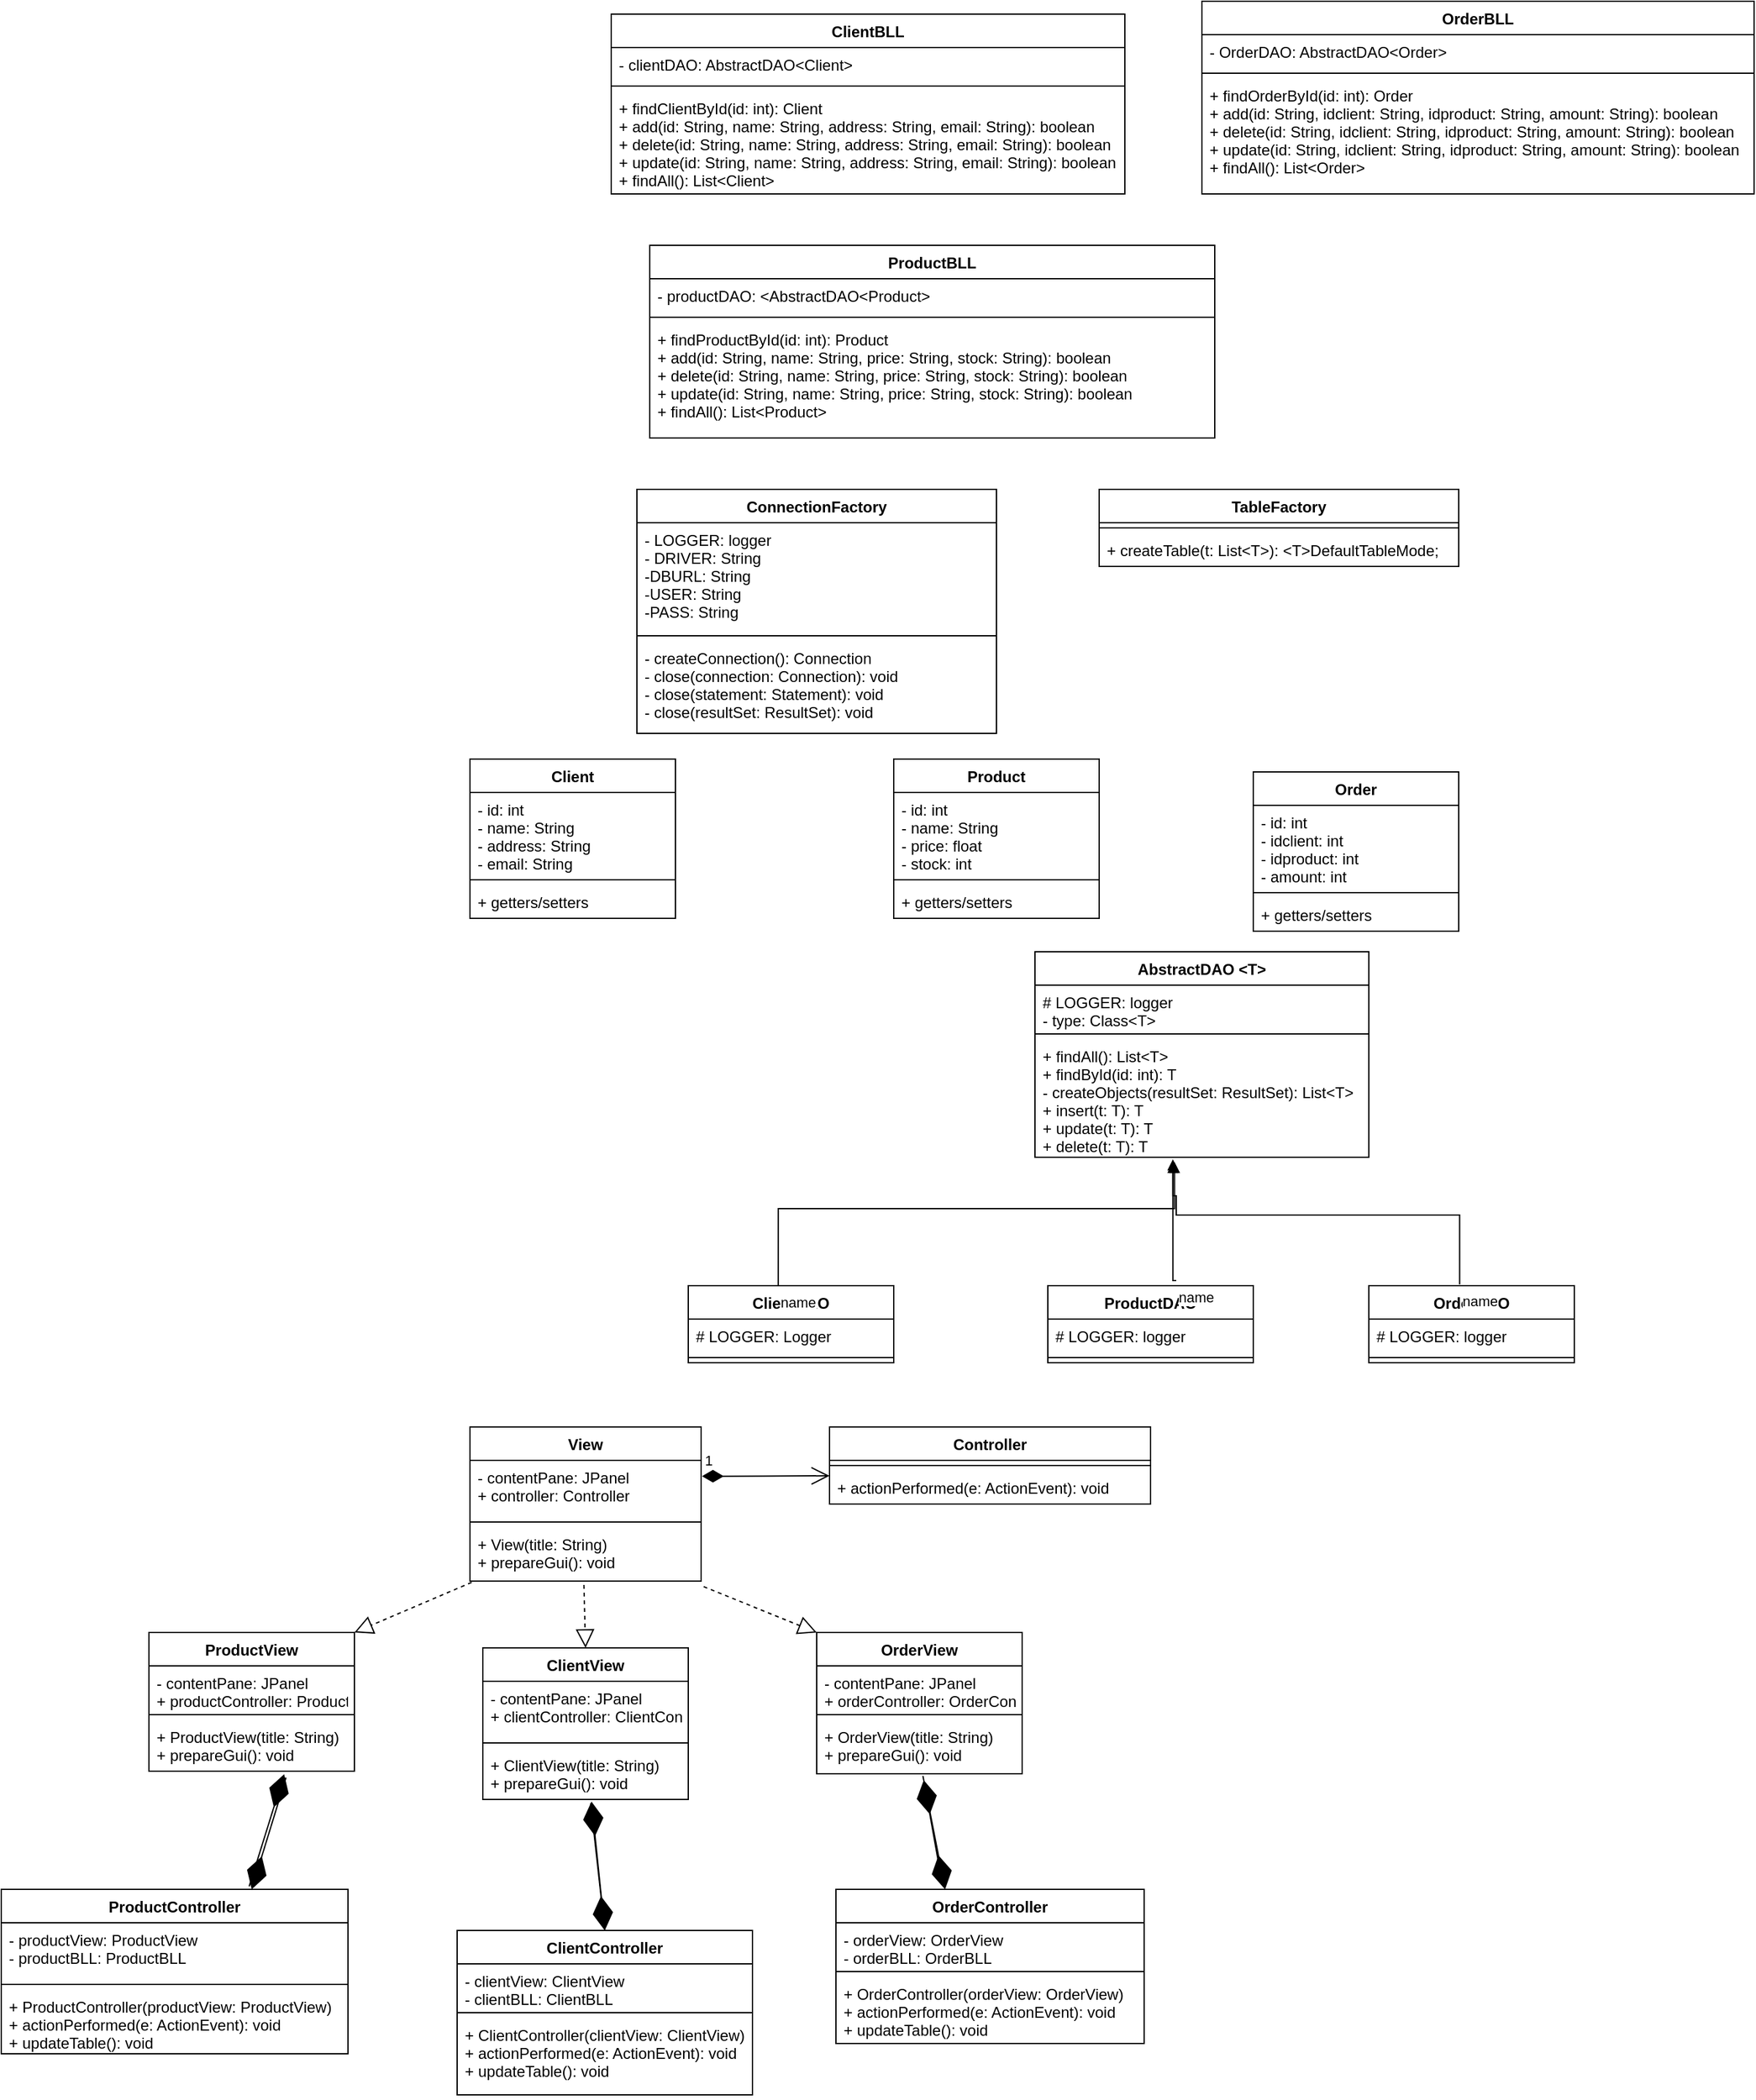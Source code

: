 <mxfile version="17.4.0" type="gitlab">
  <diagram id="P_v2lEunYsfqhP2wtpaC" name="Page-1">
    <mxGraphModel dx="1632" dy="411" grid="1" gridSize="10" guides="1" tooltips="1" connect="1" arrows="1" fold="1" page="1" pageScale="1" pageWidth="850" pageHeight="1100" math="0" shadow="0">
      <root>
        <mxCell id="0" />
        <mxCell id="1" parent="0" />
        <mxCell id="aV6zrsSSjs-TkLNRd9kL-1" value="ConnectionFactory" style="swimlane;fontStyle=1;align=center;verticalAlign=top;childLayout=stackLayout;horizontal=1;startSize=26;horizontalStack=0;resizeParent=1;resizeParentMax=0;resizeLast=0;collapsible=1;marginBottom=0;" vertex="1" parent="1">
          <mxGeometry x="70" y="400" width="280" height="190" as="geometry" />
        </mxCell>
        <mxCell id="aV6zrsSSjs-TkLNRd9kL-2" value="- LOGGER: logger&#xa;- DRIVER: String&#xa;-DBURL: String&#xa;-USER: String&#xa;-PASS: String" style="text;strokeColor=none;fillColor=none;align=left;verticalAlign=top;spacingLeft=4;spacingRight=4;overflow=hidden;rotatable=0;points=[[0,0.5],[1,0.5]];portConstraint=eastwest;" vertex="1" parent="aV6zrsSSjs-TkLNRd9kL-1">
          <mxGeometry y="26" width="280" height="84" as="geometry" />
        </mxCell>
        <mxCell id="aV6zrsSSjs-TkLNRd9kL-3" value="" style="line;strokeWidth=1;fillColor=none;align=left;verticalAlign=middle;spacingTop=-1;spacingLeft=3;spacingRight=3;rotatable=0;labelPosition=right;points=[];portConstraint=eastwest;" vertex="1" parent="aV6zrsSSjs-TkLNRd9kL-1">
          <mxGeometry y="110" width="280" height="8" as="geometry" />
        </mxCell>
        <mxCell id="aV6zrsSSjs-TkLNRd9kL-4" value="- createConnection(): Connection&#xa;- close(connection: Connection): void&#xa;- close(statement: Statement): void&#xa;- close(resultSet: ResultSet): void" style="text;strokeColor=none;fillColor=none;align=left;verticalAlign=top;spacingLeft=4;spacingRight=4;overflow=hidden;rotatable=0;points=[[0,0.5],[1,0.5]];portConstraint=eastwest;" vertex="1" parent="aV6zrsSSjs-TkLNRd9kL-1">
          <mxGeometry y="118" width="280" height="72" as="geometry" />
        </mxCell>
        <mxCell id="aV6zrsSSjs-TkLNRd9kL-5" value="TableFactory" style="swimlane;fontStyle=1;align=center;verticalAlign=top;childLayout=stackLayout;horizontal=1;startSize=26;horizontalStack=0;resizeParent=1;resizeParentMax=0;resizeLast=0;collapsible=1;marginBottom=0;" vertex="1" parent="1">
          <mxGeometry x="430" y="400" width="280" height="60" as="geometry" />
        </mxCell>
        <mxCell id="aV6zrsSSjs-TkLNRd9kL-7" value="" style="line;strokeWidth=1;fillColor=none;align=left;verticalAlign=middle;spacingTop=-1;spacingLeft=3;spacingRight=3;rotatable=0;labelPosition=right;points=[];portConstraint=eastwest;" vertex="1" parent="aV6zrsSSjs-TkLNRd9kL-5">
          <mxGeometry y="26" width="280" height="8" as="geometry" />
        </mxCell>
        <mxCell id="aV6zrsSSjs-TkLNRd9kL-8" value="+ createTable(t: List&lt;T&gt;): &lt;T&gt;DefaultTableMode;" style="text;strokeColor=none;fillColor=none;align=left;verticalAlign=top;spacingLeft=4;spacingRight=4;overflow=hidden;rotatable=0;points=[[0,0.5],[1,0.5]];portConstraint=eastwest;" vertex="1" parent="aV6zrsSSjs-TkLNRd9kL-5">
          <mxGeometry y="34" width="280" height="26" as="geometry" />
        </mxCell>
        <mxCell id="aV6zrsSSjs-TkLNRd9kL-9" value="Order" style="swimlane;fontStyle=1;align=center;verticalAlign=top;childLayout=stackLayout;horizontal=1;startSize=26;horizontalStack=0;resizeParent=1;resizeParentMax=0;resizeLast=0;collapsible=1;marginBottom=0;" vertex="1" parent="1">
          <mxGeometry x="550" y="620" width="160" height="124" as="geometry" />
        </mxCell>
        <mxCell id="aV6zrsSSjs-TkLNRd9kL-10" value="- id: int&#xa;- idclient: int&#xa;- idproduct: int&#xa;- amount: int" style="text;strokeColor=none;fillColor=none;align=left;verticalAlign=top;spacingLeft=4;spacingRight=4;overflow=hidden;rotatable=0;points=[[0,0.5],[1,0.5]];portConstraint=eastwest;" vertex="1" parent="aV6zrsSSjs-TkLNRd9kL-9">
          <mxGeometry y="26" width="160" height="64" as="geometry" />
        </mxCell>
        <mxCell id="aV6zrsSSjs-TkLNRd9kL-11" value="" style="line;strokeWidth=1;fillColor=none;align=left;verticalAlign=middle;spacingTop=-1;spacingLeft=3;spacingRight=3;rotatable=0;labelPosition=right;points=[];portConstraint=eastwest;" vertex="1" parent="aV6zrsSSjs-TkLNRd9kL-9">
          <mxGeometry y="90" width="160" height="8" as="geometry" />
        </mxCell>
        <mxCell id="aV6zrsSSjs-TkLNRd9kL-12" value="+ getters/setters" style="text;strokeColor=none;fillColor=none;align=left;verticalAlign=top;spacingLeft=4;spacingRight=4;overflow=hidden;rotatable=0;points=[[0,0.5],[1,0.5]];portConstraint=eastwest;" vertex="1" parent="aV6zrsSSjs-TkLNRd9kL-9">
          <mxGeometry y="98" width="160" height="26" as="geometry" />
        </mxCell>
        <mxCell id="aV6zrsSSjs-TkLNRd9kL-13" value="Product" style="swimlane;fontStyle=1;align=center;verticalAlign=top;childLayout=stackLayout;horizontal=1;startSize=26;horizontalStack=0;resizeParent=1;resizeParentMax=0;resizeLast=0;collapsible=1;marginBottom=0;" vertex="1" parent="1">
          <mxGeometry x="270" y="610" width="160" height="124" as="geometry" />
        </mxCell>
        <mxCell id="aV6zrsSSjs-TkLNRd9kL-14" value="- id: int&#xa;- name: String&#xa;- price: float&#xa;- stock: int" style="text;strokeColor=none;fillColor=none;align=left;verticalAlign=top;spacingLeft=4;spacingRight=4;overflow=hidden;rotatable=0;points=[[0,0.5],[1,0.5]];portConstraint=eastwest;" vertex="1" parent="aV6zrsSSjs-TkLNRd9kL-13">
          <mxGeometry y="26" width="160" height="64" as="geometry" />
        </mxCell>
        <mxCell id="aV6zrsSSjs-TkLNRd9kL-15" value="" style="line;strokeWidth=1;fillColor=none;align=left;verticalAlign=middle;spacingTop=-1;spacingLeft=3;spacingRight=3;rotatable=0;labelPosition=right;points=[];portConstraint=eastwest;" vertex="1" parent="aV6zrsSSjs-TkLNRd9kL-13">
          <mxGeometry y="90" width="160" height="8" as="geometry" />
        </mxCell>
        <mxCell id="aV6zrsSSjs-TkLNRd9kL-16" value="+ getters/setters" style="text;strokeColor=none;fillColor=none;align=left;verticalAlign=top;spacingLeft=4;spacingRight=4;overflow=hidden;rotatable=0;points=[[0,0.5],[1,0.5]];portConstraint=eastwest;" vertex="1" parent="aV6zrsSSjs-TkLNRd9kL-13">
          <mxGeometry y="98" width="160" height="26" as="geometry" />
        </mxCell>
        <mxCell id="aV6zrsSSjs-TkLNRd9kL-17" value="Client" style="swimlane;fontStyle=1;align=center;verticalAlign=top;childLayout=stackLayout;horizontal=1;startSize=26;horizontalStack=0;resizeParent=1;resizeParentMax=0;resizeLast=0;collapsible=1;marginBottom=0;" vertex="1" parent="1">
          <mxGeometry x="-60" y="610" width="160" height="124" as="geometry" />
        </mxCell>
        <mxCell id="aV6zrsSSjs-TkLNRd9kL-18" value="- id: int&#xa;- name: String&#xa;- address: String&#xa;- email: String" style="text;strokeColor=none;fillColor=none;align=left;verticalAlign=top;spacingLeft=4;spacingRight=4;overflow=hidden;rotatable=0;points=[[0,0.5],[1,0.5]];portConstraint=eastwest;" vertex="1" parent="aV6zrsSSjs-TkLNRd9kL-17">
          <mxGeometry y="26" width="160" height="64" as="geometry" />
        </mxCell>
        <mxCell id="aV6zrsSSjs-TkLNRd9kL-19" value="" style="line;strokeWidth=1;fillColor=none;align=left;verticalAlign=middle;spacingTop=-1;spacingLeft=3;spacingRight=3;rotatable=0;labelPosition=right;points=[];portConstraint=eastwest;" vertex="1" parent="aV6zrsSSjs-TkLNRd9kL-17">
          <mxGeometry y="90" width="160" height="8" as="geometry" />
        </mxCell>
        <mxCell id="aV6zrsSSjs-TkLNRd9kL-20" value="+ getters/setters" style="text;strokeColor=none;fillColor=none;align=left;verticalAlign=top;spacingLeft=4;spacingRight=4;overflow=hidden;rotatable=0;points=[[0,0.5],[1,0.5]];portConstraint=eastwest;" vertex="1" parent="aV6zrsSSjs-TkLNRd9kL-17">
          <mxGeometry y="98" width="160" height="26" as="geometry" />
        </mxCell>
        <mxCell id="aV6zrsSSjs-TkLNRd9kL-21" value="OrderBLL" style="swimlane;fontStyle=1;align=center;verticalAlign=top;childLayout=stackLayout;horizontal=1;startSize=26;horizontalStack=0;resizeParent=1;resizeParentMax=0;resizeLast=0;collapsible=1;marginBottom=0;" vertex="1" parent="1">
          <mxGeometry x="510" y="20" width="430" height="150" as="geometry" />
        </mxCell>
        <mxCell id="aV6zrsSSjs-TkLNRd9kL-22" value="- OrderDAO: AbstractDAO&lt;Order&gt;" style="text;strokeColor=none;fillColor=none;align=left;verticalAlign=top;spacingLeft=4;spacingRight=4;overflow=hidden;rotatable=0;points=[[0,0.5],[1,0.5]];portConstraint=eastwest;" vertex="1" parent="aV6zrsSSjs-TkLNRd9kL-21">
          <mxGeometry y="26" width="430" height="26" as="geometry" />
        </mxCell>
        <mxCell id="aV6zrsSSjs-TkLNRd9kL-23" value="" style="line;strokeWidth=1;fillColor=none;align=left;verticalAlign=middle;spacingTop=-1;spacingLeft=3;spacingRight=3;rotatable=0;labelPosition=right;points=[];portConstraint=eastwest;" vertex="1" parent="aV6zrsSSjs-TkLNRd9kL-21">
          <mxGeometry y="52" width="430" height="8" as="geometry" />
        </mxCell>
        <mxCell id="aV6zrsSSjs-TkLNRd9kL-24" value="+ findOrderById(id: int): Order&#xa;+ add(id: String, idclient: String, idproduct: String, amount: String): boolean&#xa;+ delete(id: String, idclient: String, idproduct: String, amount: String): boolean&#xa;+ update(id: String, idclient: String, idproduct: String, amount: String): boolean&#xa;+ findAll(): List&lt;Order&gt;" style="text;strokeColor=none;fillColor=none;align=left;verticalAlign=top;spacingLeft=4;spacingRight=4;overflow=hidden;rotatable=0;points=[[0,0.5],[1,0.5]];portConstraint=eastwest;" vertex="1" parent="aV6zrsSSjs-TkLNRd9kL-21">
          <mxGeometry y="60" width="430" height="90" as="geometry" />
        </mxCell>
        <mxCell id="aV6zrsSSjs-TkLNRd9kL-25" value="ProductBLL" style="swimlane;fontStyle=1;align=center;verticalAlign=top;childLayout=stackLayout;horizontal=1;startSize=26;horizontalStack=0;resizeParent=1;resizeParentMax=0;resizeLast=0;collapsible=1;marginBottom=0;" vertex="1" parent="1">
          <mxGeometry x="80" y="210" width="440" height="150" as="geometry" />
        </mxCell>
        <mxCell id="aV6zrsSSjs-TkLNRd9kL-26" value="- productDAO: &lt;AbstractDAO&lt;Product&gt;" style="text;strokeColor=none;fillColor=none;align=left;verticalAlign=top;spacingLeft=4;spacingRight=4;overflow=hidden;rotatable=0;points=[[0,0.5],[1,0.5]];portConstraint=eastwest;" vertex="1" parent="aV6zrsSSjs-TkLNRd9kL-25">
          <mxGeometry y="26" width="440" height="26" as="geometry" />
        </mxCell>
        <mxCell id="aV6zrsSSjs-TkLNRd9kL-27" value="" style="line;strokeWidth=1;fillColor=none;align=left;verticalAlign=middle;spacingTop=-1;spacingLeft=3;spacingRight=3;rotatable=0;labelPosition=right;points=[];portConstraint=eastwest;" vertex="1" parent="aV6zrsSSjs-TkLNRd9kL-25">
          <mxGeometry y="52" width="440" height="8" as="geometry" />
        </mxCell>
        <mxCell id="aV6zrsSSjs-TkLNRd9kL-28" value="+ findProductById(id: int): Product&#xa;+ add(id: String, name: String, price: String, stock: String): boolean&#xa;+ delete(id: String, name: String, price: String, stock: String): boolean&#xa;+ update(id: String, name: String, price: String, stock: String): boolean&#xa;+ findAll(): List&lt;Product&gt;" style="text;strokeColor=none;fillColor=none;align=left;verticalAlign=top;spacingLeft=4;spacingRight=4;overflow=hidden;rotatable=0;points=[[0,0.5],[1,0.5]];portConstraint=eastwest;" vertex="1" parent="aV6zrsSSjs-TkLNRd9kL-25">
          <mxGeometry y="60" width="440" height="90" as="geometry" />
        </mxCell>
        <mxCell id="aV6zrsSSjs-TkLNRd9kL-29" value="ClientBLL" style="swimlane;fontStyle=1;align=center;verticalAlign=top;childLayout=stackLayout;horizontal=1;startSize=26;horizontalStack=0;resizeParent=1;resizeParentMax=0;resizeLast=0;collapsible=1;marginBottom=0;" vertex="1" parent="1">
          <mxGeometry x="50" y="30" width="400" height="140" as="geometry" />
        </mxCell>
        <mxCell id="aV6zrsSSjs-TkLNRd9kL-30" value="- clientDAO: AbstractDAO&lt;Client&gt;" style="text;strokeColor=none;fillColor=none;align=left;verticalAlign=top;spacingLeft=4;spacingRight=4;overflow=hidden;rotatable=0;points=[[0,0.5],[1,0.5]];portConstraint=eastwest;" vertex="1" parent="aV6zrsSSjs-TkLNRd9kL-29">
          <mxGeometry y="26" width="400" height="26" as="geometry" />
        </mxCell>
        <mxCell id="aV6zrsSSjs-TkLNRd9kL-31" value="" style="line;strokeWidth=1;fillColor=none;align=left;verticalAlign=middle;spacingTop=-1;spacingLeft=3;spacingRight=3;rotatable=0;labelPosition=right;points=[];portConstraint=eastwest;" vertex="1" parent="aV6zrsSSjs-TkLNRd9kL-29">
          <mxGeometry y="52" width="400" height="8" as="geometry" />
        </mxCell>
        <mxCell id="aV6zrsSSjs-TkLNRd9kL-32" value="+ findClientById(id: int): Client&#xa;+ add(id: String, name: String, address: String, email: String): boolean&#xa;+ delete(id: String, name: String, address: String, email: String): boolean&#xa;+ update(id: String, name: String, address: String, email: String): boolean&#xa;+ findAll(): List&lt;Client&gt;" style="text;strokeColor=none;fillColor=none;align=left;verticalAlign=top;spacingLeft=4;spacingRight=4;overflow=hidden;rotatable=0;points=[[0,0.5],[1,0.5]];portConstraint=eastwest;" vertex="1" parent="aV6zrsSSjs-TkLNRd9kL-29">
          <mxGeometry y="60" width="400" height="80" as="geometry" />
        </mxCell>
        <mxCell id="aV6zrsSSjs-TkLNRd9kL-34" value="AbstractDAO &lt;T&gt;" style="swimlane;fontStyle=1;align=center;verticalAlign=top;childLayout=stackLayout;horizontal=1;startSize=26;horizontalStack=0;resizeParent=1;resizeParentMax=0;resizeLast=0;collapsible=1;marginBottom=0;" vertex="1" parent="1">
          <mxGeometry x="380" y="760" width="260" height="160" as="geometry" />
        </mxCell>
        <mxCell id="aV6zrsSSjs-TkLNRd9kL-35" value="# LOGGER: logger&#xa;- type: Class&lt;T&gt;" style="text;strokeColor=none;fillColor=none;align=left;verticalAlign=top;spacingLeft=4;spacingRight=4;overflow=hidden;rotatable=0;points=[[0,0.5],[1,0.5]];portConstraint=eastwest;" vertex="1" parent="aV6zrsSSjs-TkLNRd9kL-34">
          <mxGeometry y="26" width="260" height="34" as="geometry" />
        </mxCell>
        <mxCell id="aV6zrsSSjs-TkLNRd9kL-36" value="" style="line;strokeWidth=1;fillColor=none;align=left;verticalAlign=middle;spacingTop=-1;spacingLeft=3;spacingRight=3;rotatable=0;labelPosition=right;points=[];portConstraint=eastwest;" vertex="1" parent="aV6zrsSSjs-TkLNRd9kL-34">
          <mxGeometry y="60" width="260" height="8" as="geometry" />
        </mxCell>
        <mxCell id="aV6zrsSSjs-TkLNRd9kL-37" value="+ findAll(): List&lt;T&gt;&#xa;+ findById(id: int): T&#xa;- createObjects(resultSet: ResultSet): List&lt;T&gt;&#xa;+ insert(t: T): T&#xa;+ update(t: T): T&#xa;+ delete(t: T): T" style="text;strokeColor=none;fillColor=none;align=left;verticalAlign=top;spacingLeft=4;spacingRight=4;overflow=hidden;rotatable=0;points=[[0,0.5],[1,0.5]];portConstraint=eastwest;" vertex="1" parent="aV6zrsSSjs-TkLNRd9kL-34">
          <mxGeometry y="68" width="260" height="92" as="geometry" />
        </mxCell>
        <mxCell id="aV6zrsSSjs-TkLNRd9kL-38" value="ClientDAO" style="swimlane;fontStyle=1;align=center;verticalAlign=top;childLayout=stackLayout;horizontal=1;startSize=26;horizontalStack=0;resizeParent=1;resizeParentMax=0;resizeLast=0;collapsible=1;marginBottom=0;" vertex="1" parent="1">
          <mxGeometry x="110" y="1020" width="160" height="60" as="geometry" />
        </mxCell>
        <mxCell id="aV6zrsSSjs-TkLNRd9kL-39" value="# LOGGER: Logger" style="text;strokeColor=none;fillColor=none;align=left;verticalAlign=top;spacingLeft=4;spacingRight=4;overflow=hidden;rotatable=0;points=[[0,0.5],[1,0.5]];portConstraint=eastwest;" vertex="1" parent="aV6zrsSSjs-TkLNRd9kL-38">
          <mxGeometry y="26" width="160" height="26" as="geometry" />
        </mxCell>
        <mxCell id="aV6zrsSSjs-TkLNRd9kL-40" value="" style="line;strokeWidth=1;fillColor=none;align=left;verticalAlign=middle;spacingTop=-1;spacingLeft=3;spacingRight=3;rotatable=0;labelPosition=right;points=[];portConstraint=eastwest;" vertex="1" parent="aV6zrsSSjs-TkLNRd9kL-38">
          <mxGeometry y="52" width="160" height="8" as="geometry" />
        </mxCell>
        <mxCell id="aV6zrsSSjs-TkLNRd9kL-42" value="ProductDAO" style="swimlane;fontStyle=1;align=center;verticalAlign=top;childLayout=stackLayout;horizontal=1;startSize=26;horizontalStack=0;resizeParent=1;resizeParentMax=0;resizeLast=0;collapsible=1;marginBottom=0;" vertex="1" parent="1">
          <mxGeometry x="390" y="1020" width="160" height="60" as="geometry" />
        </mxCell>
        <mxCell id="aV6zrsSSjs-TkLNRd9kL-43" value="# LOGGER: logger" style="text;strokeColor=none;fillColor=none;align=left;verticalAlign=top;spacingLeft=4;spacingRight=4;overflow=hidden;rotatable=0;points=[[0,0.5],[1,0.5]];portConstraint=eastwest;" vertex="1" parent="aV6zrsSSjs-TkLNRd9kL-42">
          <mxGeometry y="26" width="160" height="26" as="geometry" />
        </mxCell>
        <mxCell id="aV6zrsSSjs-TkLNRd9kL-44" value="" style="line;strokeWidth=1;fillColor=none;align=left;verticalAlign=middle;spacingTop=-1;spacingLeft=3;spacingRight=3;rotatable=0;labelPosition=right;points=[];portConstraint=eastwest;" vertex="1" parent="aV6zrsSSjs-TkLNRd9kL-42">
          <mxGeometry y="52" width="160" height="8" as="geometry" />
        </mxCell>
        <mxCell id="aV6zrsSSjs-TkLNRd9kL-46" value="OrderDAO" style="swimlane;fontStyle=1;align=center;verticalAlign=top;childLayout=stackLayout;horizontal=1;startSize=26;horizontalStack=0;resizeParent=1;resizeParentMax=0;resizeLast=0;collapsible=1;marginBottom=0;" vertex="1" parent="1">
          <mxGeometry x="640" y="1020" width="160" height="60" as="geometry" />
        </mxCell>
        <mxCell id="aV6zrsSSjs-TkLNRd9kL-47" value="# LOGGER: logger" style="text;strokeColor=none;fillColor=none;align=left;verticalAlign=top;spacingLeft=4;spacingRight=4;overflow=hidden;rotatable=0;points=[[0,0.5],[1,0.5]];portConstraint=eastwest;" vertex="1" parent="aV6zrsSSjs-TkLNRd9kL-46">
          <mxGeometry y="26" width="160" height="26" as="geometry" />
        </mxCell>
        <mxCell id="aV6zrsSSjs-TkLNRd9kL-48" value="" style="line;strokeWidth=1;fillColor=none;align=left;verticalAlign=middle;spacingTop=-1;spacingLeft=3;spacingRight=3;rotatable=0;labelPosition=right;points=[];portConstraint=eastwest;" vertex="1" parent="aV6zrsSSjs-TkLNRd9kL-46">
          <mxGeometry y="52" width="160" height="8" as="geometry" />
        </mxCell>
        <mxCell id="aV6zrsSSjs-TkLNRd9kL-50" value="ProductView" style="swimlane;fontStyle=1;align=center;verticalAlign=top;childLayout=stackLayout;horizontal=1;startSize=26;horizontalStack=0;resizeParent=1;resizeParentMax=0;resizeLast=0;collapsible=1;marginBottom=0;" vertex="1" parent="1">
          <mxGeometry x="-310" y="1290" width="160" height="108" as="geometry" />
        </mxCell>
        <mxCell id="aV6zrsSSjs-TkLNRd9kL-51" value="- contentPane: JPanel&#xa;+ productController: ProductController" style="text;strokeColor=none;fillColor=none;align=left;verticalAlign=top;spacingLeft=4;spacingRight=4;overflow=hidden;rotatable=0;points=[[0,0.5],[1,0.5]];portConstraint=eastwest;" vertex="1" parent="aV6zrsSSjs-TkLNRd9kL-50">
          <mxGeometry y="26" width="160" height="34" as="geometry" />
        </mxCell>
        <mxCell id="aV6zrsSSjs-TkLNRd9kL-52" value="" style="line;strokeWidth=1;fillColor=none;align=left;verticalAlign=middle;spacingTop=-1;spacingLeft=3;spacingRight=3;rotatable=0;labelPosition=right;points=[];portConstraint=eastwest;" vertex="1" parent="aV6zrsSSjs-TkLNRd9kL-50">
          <mxGeometry y="60" width="160" height="8" as="geometry" />
        </mxCell>
        <mxCell id="aV6zrsSSjs-TkLNRd9kL-53" value="+ ProductView(title: String)&#xa;+ prepareGui(): void" style="text;strokeColor=none;fillColor=none;align=left;verticalAlign=top;spacingLeft=4;spacingRight=4;overflow=hidden;rotatable=0;points=[[0,0.5],[1,0.5]];portConstraint=eastwest;" vertex="1" parent="aV6zrsSSjs-TkLNRd9kL-50">
          <mxGeometry y="68" width="160" height="40" as="geometry" />
        </mxCell>
        <mxCell id="aV6zrsSSjs-TkLNRd9kL-54" value="ClientController" style="swimlane;fontStyle=1;align=center;verticalAlign=top;childLayout=stackLayout;horizontal=1;startSize=26;horizontalStack=0;resizeParent=1;resizeParentMax=0;resizeLast=0;collapsible=1;marginBottom=0;" vertex="1" parent="1">
          <mxGeometry x="-70" y="1522" width="230" height="128" as="geometry" />
        </mxCell>
        <mxCell id="aV6zrsSSjs-TkLNRd9kL-55" value="- clientView: ClientView&#xa;- clientBLL: ClientBLL" style="text;strokeColor=none;fillColor=none;align=left;verticalAlign=top;spacingLeft=4;spacingRight=4;overflow=hidden;rotatable=0;points=[[0,0.5],[1,0.5]];portConstraint=eastwest;" vertex="1" parent="aV6zrsSSjs-TkLNRd9kL-54">
          <mxGeometry y="26" width="230" height="34" as="geometry" />
        </mxCell>
        <mxCell id="aV6zrsSSjs-TkLNRd9kL-56" value="" style="line;strokeWidth=1;fillColor=none;align=left;verticalAlign=middle;spacingTop=-1;spacingLeft=3;spacingRight=3;rotatable=0;labelPosition=right;points=[];portConstraint=eastwest;" vertex="1" parent="aV6zrsSSjs-TkLNRd9kL-54">
          <mxGeometry y="60" width="230" height="8" as="geometry" />
        </mxCell>
        <mxCell id="aV6zrsSSjs-TkLNRd9kL-57" value="+ ClientController(clientView: ClientView)&#xa;+ actionPerformed(e: ActionEvent): void&#xa;+ updateTable(): void" style="text;strokeColor=none;fillColor=none;align=left;verticalAlign=top;spacingLeft=4;spacingRight=4;overflow=hidden;rotatable=0;points=[[0,0.5],[1,0.5]];portConstraint=eastwest;" vertex="1" parent="aV6zrsSSjs-TkLNRd9kL-54">
          <mxGeometry y="68" width="230" height="60" as="geometry" />
        </mxCell>
        <mxCell id="aV6zrsSSjs-TkLNRd9kL-58" value="ProductController" style="swimlane;fontStyle=1;align=center;verticalAlign=top;childLayout=stackLayout;horizontal=1;startSize=26;horizontalStack=0;resizeParent=1;resizeParentMax=0;resizeLast=0;collapsible=1;marginBottom=0;" vertex="1" parent="1">
          <mxGeometry x="-425" y="1490" width="270" height="128" as="geometry" />
        </mxCell>
        <mxCell id="aV6zrsSSjs-TkLNRd9kL-59" value="- productView: ProductView&#xa;- productBLL: ProductBLL" style="text;strokeColor=none;fillColor=none;align=left;verticalAlign=top;spacingLeft=4;spacingRight=4;overflow=hidden;rotatable=0;points=[[0,0.5],[1,0.5]];portConstraint=eastwest;" vertex="1" parent="aV6zrsSSjs-TkLNRd9kL-58">
          <mxGeometry y="26" width="270" height="44" as="geometry" />
        </mxCell>
        <mxCell id="aV6zrsSSjs-TkLNRd9kL-60" value="" style="line;strokeWidth=1;fillColor=none;align=left;verticalAlign=middle;spacingTop=-1;spacingLeft=3;spacingRight=3;rotatable=0;labelPosition=right;points=[];portConstraint=eastwest;" vertex="1" parent="aV6zrsSSjs-TkLNRd9kL-58">
          <mxGeometry y="70" width="270" height="8" as="geometry" />
        </mxCell>
        <mxCell id="aV6zrsSSjs-TkLNRd9kL-61" value="+ ProductController(productView: ProductView)&#xa;+ actionPerformed(e: ActionEvent): void&#xa;+ updateTable(): void" style="text;strokeColor=none;fillColor=none;align=left;verticalAlign=top;spacingLeft=4;spacingRight=4;overflow=hidden;rotatable=0;points=[[0,0.5],[1,0.5]];portConstraint=eastwest;" vertex="1" parent="aV6zrsSSjs-TkLNRd9kL-58">
          <mxGeometry y="78" width="270" height="50" as="geometry" />
        </mxCell>
        <mxCell id="aV6zrsSSjs-TkLNRd9kL-66" value="ClientView" style="swimlane;fontStyle=1;align=center;verticalAlign=top;childLayout=stackLayout;horizontal=1;startSize=26;horizontalStack=0;resizeParent=1;resizeParentMax=0;resizeLast=0;collapsible=1;marginBottom=0;" vertex="1" parent="1">
          <mxGeometry x="-50" y="1302" width="160" height="118" as="geometry" />
        </mxCell>
        <mxCell id="aV6zrsSSjs-TkLNRd9kL-67" value="- contentPane: JPanel&#xa;+ clientController: ClientController" style="text;strokeColor=none;fillColor=none;align=left;verticalAlign=top;spacingLeft=4;spacingRight=4;overflow=hidden;rotatable=0;points=[[0,0.5],[1,0.5]];portConstraint=eastwest;" vertex="1" parent="aV6zrsSSjs-TkLNRd9kL-66">
          <mxGeometry y="26" width="160" height="44" as="geometry" />
        </mxCell>
        <mxCell id="aV6zrsSSjs-TkLNRd9kL-68" value="" style="line;strokeWidth=1;fillColor=none;align=left;verticalAlign=middle;spacingTop=-1;spacingLeft=3;spacingRight=3;rotatable=0;labelPosition=right;points=[];portConstraint=eastwest;" vertex="1" parent="aV6zrsSSjs-TkLNRd9kL-66">
          <mxGeometry y="70" width="160" height="8" as="geometry" />
        </mxCell>
        <mxCell id="aV6zrsSSjs-TkLNRd9kL-69" value="+ ClientView(title: String)&#xa;+ prepareGui(): void" style="text;strokeColor=none;fillColor=none;align=left;verticalAlign=top;spacingLeft=4;spacingRight=4;overflow=hidden;rotatable=0;points=[[0,0.5],[1,0.5]];portConstraint=eastwest;" vertex="1" parent="aV6zrsSSjs-TkLNRd9kL-66">
          <mxGeometry y="78" width="160" height="40" as="geometry" />
        </mxCell>
        <mxCell id="aV6zrsSSjs-TkLNRd9kL-70" value="Controller" style="swimlane;fontStyle=1;align=center;verticalAlign=top;childLayout=stackLayout;horizontal=1;startSize=26;horizontalStack=0;resizeParent=1;resizeParentMax=0;resizeLast=0;collapsible=1;marginBottom=0;" vertex="1" parent="1">
          <mxGeometry x="220" y="1130" width="250" height="60" as="geometry" />
        </mxCell>
        <mxCell id="aV6zrsSSjs-TkLNRd9kL-72" value="" style="line;strokeWidth=1;fillColor=none;align=left;verticalAlign=middle;spacingTop=-1;spacingLeft=3;spacingRight=3;rotatable=0;labelPosition=right;points=[];portConstraint=eastwest;" vertex="1" parent="aV6zrsSSjs-TkLNRd9kL-70">
          <mxGeometry y="26" width="250" height="8" as="geometry" />
        </mxCell>
        <mxCell id="aV6zrsSSjs-TkLNRd9kL-73" value="+ actionPerformed(e: ActionEvent): void" style="text;strokeColor=none;fillColor=none;align=left;verticalAlign=top;spacingLeft=4;spacingRight=4;overflow=hidden;rotatable=0;points=[[0,0.5],[1,0.5]];portConstraint=eastwest;" vertex="1" parent="aV6zrsSSjs-TkLNRd9kL-70">
          <mxGeometry y="34" width="250" height="26" as="geometry" />
        </mxCell>
        <mxCell id="aV6zrsSSjs-TkLNRd9kL-74" value="View" style="swimlane;fontStyle=1;align=center;verticalAlign=top;childLayout=stackLayout;horizontal=1;startSize=26;horizontalStack=0;resizeParent=1;resizeParentMax=0;resizeLast=0;collapsible=1;marginBottom=0;" vertex="1" parent="1">
          <mxGeometry x="-60" y="1130" width="180" height="120" as="geometry" />
        </mxCell>
        <mxCell id="aV6zrsSSjs-TkLNRd9kL-75" value="- contentPane: JPanel&#xa;+ controller: Controller" style="text;strokeColor=none;fillColor=none;align=left;verticalAlign=top;spacingLeft=4;spacingRight=4;overflow=hidden;rotatable=0;points=[[0,0.5],[1,0.5]];portConstraint=eastwest;" vertex="1" parent="aV6zrsSSjs-TkLNRd9kL-74">
          <mxGeometry y="26" width="180" height="44" as="geometry" />
        </mxCell>
        <mxCell id="aV6zrsSSjs-TkLNRd9kL-76" value="" style="line;strokeWidth=1;fillColor=none;align=left;verticalAlign=middle;spacingTop=-1;spacingLeft=3;spacingRight=3;rotatable=0;labelPosition=right;points=[];portConstraint=eastwest;" vertex="1" parent="aV6zrsSSjs-TkLNRd9kL-74">
          <mxGeometry y="70" width="180" height="8" as="geometry" />
        </mxCell>
        <mxCell id="aV6zrsSSjs-TkLNRd9kL-77" value="+ View(title: String)&#xa;+ prepareGui(): void" style="text;strokeColor=none;fillColor=none;align=left;verticalAlign=top;spacingLeft=4;spacingRight=4;overflow=hidden;rotatable=0;points=[[0,0.5],[1,0.5]];portConstraint=eastwest;" vertex="1" parent="aV6zrsSSjs-TkLNRd9kL-74">
          <mxGeometry y="78" width="180" height="42" as="geometry" />
        </mxCell>
        <mxCell id="aV6zrsSSjs-TkLNRd9kL-62" value="OrderView" style="swimlane;fontStyle=1;align=center;verticalAlign=top;childLayout=stackLayout;horizontal=1;startSize=26;horizontalStack=0;resizeParent=1;resizeParentMax=0;resizeLast=0;collapsible=1;marginBottom=0;" vertex="1" parent="1">
          <mxGeometry x="210" y="1290" width="160" height="110" as="geometry" />
        </mxCell>
        <mxCell id="aV6zrsSSjs-TkLNRd9kL-63" value="- contentPane: JPanel&#xa;+ orderController: OrderController" style="text;strokeColor=none;fillColor=none;align=left;verticalAlign=top;spacingLeft=4;spacingRight=4;overflow=hidden;rotatable=0;points=[[0,0.5],[1,0.5]];portConstraint=eastwest;" vertex="1" parent="aV6zrsSSjs-TkLNRd9kL-62">
          <mxGeometry y="26" width="160" height="34" as="geometry" />
        </mxCell>
        <mxCell id="aV6zrsSSjs-TkLNRd9kL-64" value="" style="line;strokeWidth=1;fillColor=none;align=left;verticalAlign=middle;spacingTop=-1;spacingLeft=3;spacingRight=3;rotatable=0;labelPosition=right;points=[];portConstraint=eastwest;" vertex="1" parent="aV6zrsSSjs-TkLNRd9kL-62">
          <mxGeometry y="60" width="160" height="8" as="geometry" />
        </mxCell>
        <mxCell id="aV6zrsSSjs-TkLNRd9kL-65" value="+ OrderView(title: String)&#xa;+ prepareGui(): void" style="text;strokeColor=none;fillColor=none;align=left;verticalAlign=top;spacingLeft=4;spacingRight=4;overflow=hidden;rotatable=0;points=[[0,0.5],[1,0.5]];portConstraint=eastwest;" vertex="1" parent="aV6zrsSSjs-TkLNRd9kL-62">
          <mxGeometry y="68" width="160" height="42" as="geometry" />
        </mxCell>
        <mxCell id="aV6zrsSSjs-TkLNRd9kL-78" value="OrderController" style="swimlane;fontStyle=1;align=center;verticalAlign=top;childLayout=stackLayout;horizontal=1;startSize=26;horizontalStack=0;resizeParent=1;resizeParentMax=0;resizeLast=0;collapsible=1;marginBottom=0;" vertex="1" parent="1">
          <mxGeometry x="225" y="1490" width="240" height="120" as="geometry" />
        </mxCell>
        <mxCell id="aV6zrsSSjs-TkLNRd9kL-79" value="- orderView: OrderView&#xa;- orderBLL: OrderBLL" style="text;strokeColor=none;fillColor=none;align=left;verticalAlign=top;spacingLeft=4;spacingRight=4;overflow=hidden;rotatable=0;points=[[0,0.5],[1,0.5]];portConstraint=eastwest;" vertex="1" parent="aV6zrsSSjs-TkLNRd9kL-78">
          <mxGeometry y="26" width="240" height="34" as="geometry" />
        </mxCell>
        <mxCell id="aV6zrsSSjs-TkLNRd9kL-80" value="" style="line;strokeWidth=1;fillColor=none;align=left;verticalAlign=middle;spacingTop=-1;spacingLeft=3;spacingRight=3;rotatable=0;labelPosition=right;points=[];portConstraint=eastwest;" vertex="1" parent="aV6zrsSSjs-TkLNRd9kL-78">
          <mxGeometry y="60" width="240" height="8" as="geometry" />
        </mxCell>
        <mxCell id="aV6zrsSSjs-TkLNRd9kL-81" value="+ OrderController(orderView: OrderView)&#xa;+ actionPerformed(e: ActionEvent): void&#xa;+ updateTable(): void" style="text;strokeColor=none;fillColor=none;align=left;verticalAlign=top;spacingLeft=4;spacingRight=4;overflow=hidden;rotatable=0;points=[[0,0.5],[1,0.5]];portConstraint=eastwest;" vertex="1" parent="aV6zrsSSjs-TkLNRd9kL-78">
          <mxGeometry y="68" width="240" height="52" as="geometry" />
        </mxCell>
        <mxCell id="aV6zrsSSjs-TkLNRd9kL-82" value="1" style="endArrow=open;html=1;endSize=12;startArrow=diamondThin;startSize=14;startFill=1;edgeStyle=orthogonalEdgeStyle;align=left;verticalAlign=bottom;rounded=0;exitX=1.004;exitY=0.28;exitDx=0;exitDy=0;exitPerimeter=0;" edge="1" parent="1" source="aV6zrsSSjs-TkLNRd9kL-75">
          <mxGeometry x="-1" y="3" relative="1" as="geometry">
            <mxPoint x="230" y="1250" as="sourcePoint" />
            <mxPoint x="220" y="1168" as="targetPoint" />
          </mxGeometry>
        </mxCell>
        <mxCell id="aV6zrsSSjs-TkLNRd9kL-83" value="" style="endArrow=block;dashed=1;endFill=0;endSize=12;html=1;rounded=0;entryX=0.5;entryY=0;entryDx=0;entryDy=0;exitX=0.493;exitY=1.071;exitDx=0;exitDy=0;exitPerimeter=0;" edge="1" parent="1" source="aV6zrsSSjs-TkLNRd9kL-77" target="aV6zrsSSjs-TkLNRd9kL-66">
          <mxGeometry width="160" relative="1" as="geometry">
            <mxPoint x="230" y="1510" as="sourcePoint" />
            <mxPoint x="390" y="1510" as="targetPoint" />
          </mxGeometry>
        </mxCell>
        <mxCell id="aV6zrsSSjs-TkLNRd9kL-84" value="" style="endArrow=block;dashed=1;endFill=0;endSize=12;html=1;rounded=0;entryX=0;entryY=0;entryDx=0;entryDy=0;exitX=1.011;exitY=1.103;exitDx=0;exitDy=0;exitPerimeter=0;" edge="1" parent="1" source="aV6zrsSSjs-TkLNRd9kL-77" target="aV6zrsSSjs-TkLNRd9kL-62">
          <mxGeometry width="160" relative="1" as="geometry">
            <mxPoint y="1310" as="sourcePoint" />
            <mxPoint x="160" y="1310" as="targetPoint" />
          </mxGeometry>
        </mxCell>
        <mxCell id="aV6zrsSSjs-TkLNRd9kL-85" value="" style="endArrow=block;dashed=1;endFill=0;endSize=12;html=1;rounded=0;exitX=0.007;exitY=1.024;exitDx=0;exitDy=0;exitPerimeter=0;entryX=1;entryY=0;entryDx=0;entryDy=0;" edge="1" parent="1" source="aV6zrsSSjs-TkLNRd9kL-77" target="aV6zrsSSjs-TkLNRd9kL-50">
          <mxGeometry width="160" relative="1" as="geometry">
            <mxPoint y="1310" as="sourcePoint" />
            <mxPoint x="160" y="1310" as="targetPoint" />
          </mxGeometry>
        </mxCell>
        <mxCell id="aV6zrsSSjs-TkLNRd9kL-86" value="" style="endArrow=diamondThin;endFill=1;endSize=24;html=1;rounded=0;entryX=0.529;entryY=1.042;entryDx=0;entryDy=0;entryPerimeter=0;exitX=0.5;exitY=0;exitDx=0;exitDy=0;" edge="1" parent="1" source="aV6zrsSSjs-TkLNRd9kL-54" target="aV6zrsSSjs-TkLNRd9kL-69">
          <mxGeometry width="160" relative="1" as="geometry">
            <mxPoint y="1450" as="sourcePoint" />
            <mxPoint x="160" y="1450" as="targetPoint" />
          </mxGeometry>
        </mxCell>
        <mxCell id="aV6zrsSSjs-TkLNRd9kL-87" value="" style="endArrow=diamondThin;endFill=1;endSize=24;html=1;rounded=0;entryX=0.521;entryY=1.119;entryDx=0;entryDy=0;entryPerimeter=0;exitX=0.346;exitY=-0.025;exitDx=0;exitDy=0;exitPerimeter=0;" edge="1" parent="1" source="aV6zrsSSjs-TkLNRd9kL-78" target="aV6zrsSSjs-TkLNRd9kL-65">
          <mxGeometry width="160" relative="1" as="geometry">
            <mxPoint y="1450" as="sourcePoint" />
            <mxPoint x="160" y="1450" as="targetPoint" />
          </mxGeometry>
        </mxCell>
        <mxCell id="aV6zrsSSjs-TkLNRd9kL-89" value="" style="endArrow=diamondThin;endFill=1;endSize=24;html=1;rounded=0;entryX=0.658;entryY=1.058;entryDx=0;entryDy=0;entryPerimeter=0;exitX=0.715;exitY=-0.018;exitDx=0;exitDy=0;exitPerimeter=0;" edge="1" parent="1" source="aV6zrsSSjs-TkLNRd9kL-58" target="aV6zrsSSjs-TkLNRd9kL-53">
          <mxGeometry width="160" relative="1" as="geometry">
            <mxPoint y="1450" as="sourcePoint" />
            <mxPoint x="160" y="1450" as="targetPoint" />
          </mxGeometry>
        </mxCell>
        <mxCell id="aV6zrsSSjs-TkLNRd9kL-90" value="" style="endArrow=diamondThin;endFill=1;endSize=24;html=1;rounded=0;entryX=0.5;entryY=0;entryDx=0;entryDy=0;exitX=0.525;exitY=1.075;exitDx=0;exitDy=0;exitPerimeter=0;" edge="1" parent="1" source="aV6zrsSSjs-TkLNRd9kL-69" target="aV6zrsSSjs-TkLNRd9kL-54">
          <mxGeometry width="160" relative="1" as="geometry">
            <mxPoint y="1450" as="sourcePoint" />
            <mxPoint x="160" y="1450" as="targetPoint" />
          </mxGeometry>
        </mxCell>
        <mxCell id="aV6zrsSSjs-TkLNRd9kL-91" value="" style="endArrow=diamondThin;endFill=1;endSize=24;html=1;rounded=0;exitX=0.517;exitY=1.04;exitDx=0;exitDy=0;exitPerimeter=0;" edge="1" parent="1" source="aV6zrsSSjs-TkLNRd9kL-65">
          <mxGeometry width="160" relative="1" as="geometry">
            <mxPoint x="300" y="1410" as="sourcePoint" />
            <mxPoint x="310" y="1490" as="targetPoint" />
          </mxGeometry>
        </mxCell>
        <mxCell id="aV6zrsSSjs-TkLNRd9kL-92" value="" style="endArrow=diamondThin;endFill=1;endSize=24;html=1;rounded=0;exitX=0.667;exitY=1.125;exitDx=0;exitDy=0;exitPerimeter=0;" edge="1" parent="1" source="aV6zrsSSjs-TkLNRd9kL-53">
          <mxGeometry width="160" relative="1" as="geometry">
            <mxPoint y="1450" as="sourcePoint" />
            <mxPoint x="-230" y="1490" as="targetPoint" />
          </mxGeometry>
        </mxCell>
        <mxCell id="aV6zrsSSjs-TkLNRd9kL-93" value="name" style="endArrow=block;endFill=1;html=1;edgeStyle=orthogonalEdgeStyle;align=left;verticalAlign=top;rounded=0;entryX=0.413;entryY=1.018;entryDx=0;entryDy=0;entryPerimeter=0;" edge="1" parent="1" target="aV6zrsSSjs-TkLNRd9kL-37">
          <mxGeometry x="-1" relative="1" as="geometry">
            <mxPoint x="490" y="1016" as="sourcePoint" />
            <mxPoint x="420" y="910" as="targetPoint" />
            <Array as="points">
              <mxPoint x="487" y="1016" />
            </Array>
          </mxGeometry>
        </mxCell>
        <mxCell id="aV6zrsSSjs-TkLNRd9kL-95" value="name" style="endArrow=block;endFill=1;html=1;edgeStyle=orthogonalEdgeStyle;align=left;verticalAlign=top;rounded=0;entryX=0.418;entryY=1.04;entryDx=0;entryDy=0;entryPerimeter=0;exitX=0.438;exitY=0;exitDx=0;exitDy=0;exitPerimeter=0;" edge="1" parent="1" source="aV6zrsSSjs-TkLNRd9kL-38" target="aV6zrsSSjs-TkLNRd9kL-37">
          <mxGeometry x="-1" relative="1" as="geometry">
            <mxPoint x="260" y="910" as="sourcePoint" />
            <mxPoint x="420" y="910" as="targetPoint" />
            <Array as="points">
              <mxPoint x="180" y="960" />
              <mxPoint x="489" y="960" />
            </Array>
          </mxGeometry>
        </mxCell>
        <mxCell id="aV6zrsSSjs-TkLNRd9kL-99" value="name" style="endArrow=block;endFill=1;html=1;edgeStyle=orthogonalEdgeStyle;align=left;verticalAlign=top;rounded=0;exitX=0.442;exitY=-0.017;exitDx=0;exitDy=0;exitPerimeter=0;entryX=0.413;entryY=1.04;entryDx=0;entryDy=0;entryPerimeter=0;" edge="1" parent="1" source="aV6zrsSSjs-TkLNRd9kL-46" target="aV6zrsSSjs-TkLNRd9kL-37">
          <mxGeometry x="-1" relative="1" as="geometry">
            <mxPoint x="430" y="910" as="sourcePoint" />
            <mxPoint x="590" y="910" as="targetPoint" />
            <Array as="points">
              <mxPoint x="711" y="965" />
              <mxPoint x="490" y="965" />
              <mxPoint x="490" y="950" />
              <mxPoint x="487" y="950" />
            </Array>
          </mxGeometry>
        </mxCell>
      </root>
    </mxGraphModel>
  </diagram>
</mxfile>
